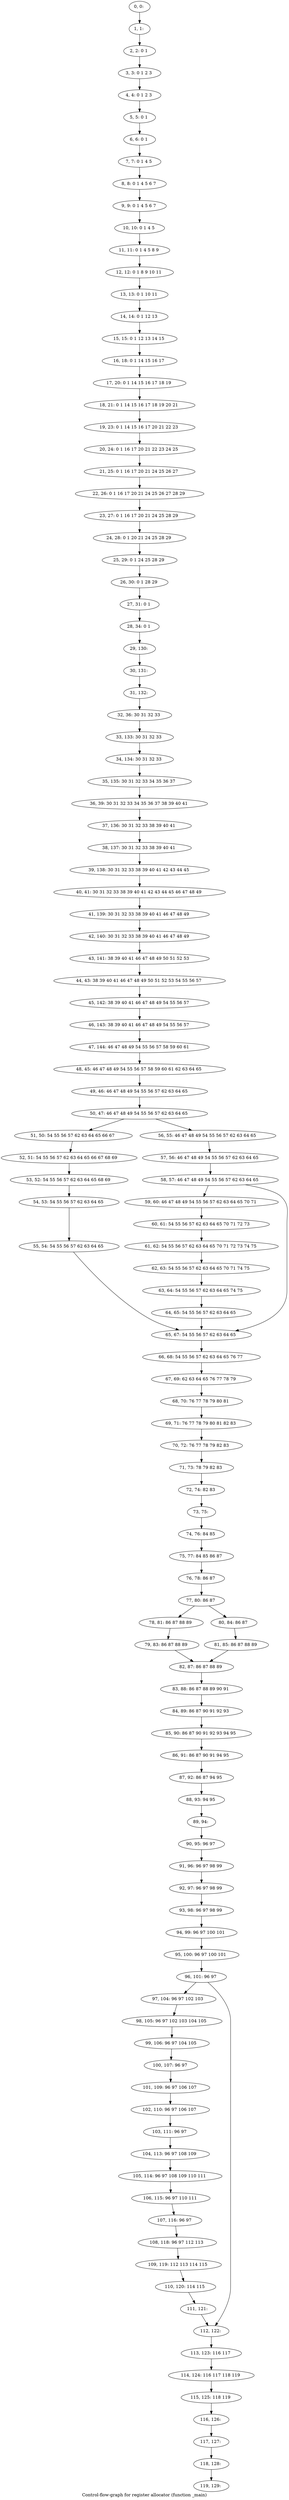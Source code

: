 digraph G {
graph [label="Control-flow-graph for register allocator (function _main)"]
0[label="0, 0: "];
1[label="1, 1: "];
2[label="2, 2: 0 1 "];
3[label="3, 3: 0 1 2 3 "];
4[label="4, 4: 0 1 2 3 "];
5[label="5, 5: 0 1 "];
6[label="6, 6: 0 1 "];
7[label="7, 7: 0 1 4 5 "];
8[label="8, 8: 0 1 4 5 6 7 "];
9[label="9, 9: 0 1 4 5 6 7 "];
10[label="10, 10: 0 1 4 5 "];
11[label="11, 11: 0 1 4 5 8 9 "];
12[label="12, 12: 0 1 8 9 10 11 "];
13[label="13, 13: 0 1 10 11 "];
14[label="14, 14: 0 1 12 13 "];
15[label="15, 15: 0 1 12 13 14 15 "];
16[label="16, 18: 0 1 14 15 16 17 "];
17[label="17, 20: 0 1 14 15 16 17 18 19 "];
18[label="18, 21: 0 1 14 15 16 17 18 19 20 21 "];
19[label="19, 23: 0 1 14 15 16 17 20 21 22 23 "];
20[label="20, 24: 0 1 16 17 20 21 22 23 24 25 "];
21[label="21, 25: 0 1 16 17 20 21 24 25 26 27 "];
22[label="22, 26: 0 1 16 17 20 21 24 25 26 27 28 29 "];
23[label="23, 27: 0 1 16 17 20 21 24 25 28 29 "];
24[label="24, 28: 0 1 20 21 24 25 28 29 "];
25[label="25, 29: 0 1 24 25 28 29 "];
26[label="26, 30: 0 1 28 29 "];
27[label="27, 31: 0 1 "];
28[label="28, 34: 0 1 "];
29[label="29, 130: "];
30[label="30, 131: "];
31[label="31, 132: "];
32[label="32, 36: 30 31 32 33 "];
33[label="33, 133: 30 31 32 33 "];
34[label="34, 134: 30 31 32 33 "];
35[label="35, 135: 30 31 32 33 34 35 36 37 "];
36[label="36, 39: 30 31 32 33 34 35 36 37 38 39 40 41 "];
37[label="37, 136: 30 31 32 33 38 39 40 41 "];
38[label="38, 137: 30 31 32 33 38 39 40 41 "];
39[label="39, 138: 30 31 32 33 38 39 40 41 42 43 44 45 "];
40[label="40, 41: 30 31 32 33 38 39 40 41 42 43 44 45 46 47 48 49 "];
41[label="41, 139: 30 31 32 33 38 39 40 41 46 47 48 49 "];
42[label="42, 140: 30 31 32 33 38 39 40 41 46 47 48 49 "];
43[label="43, 141: 38 39 40 41 46 47 48 49 50 51 52 53 "];
44[label="44, 43: 38 39 40 41 46 47 48 49 50 51 52 53 54 55 56 57 "];
45[label="45, 142: 38 39 40 41 46 47 48 49 54 55 56 57 "];
46[label="46, 143: 38 39 40 41 46 47 48 49 54 55 56 57 "];
47[label="47, 144: 46 47 48 49 54 55 56 57 58 59 60 61 "];
48[label="48, 45: 46 47 48 49 54 55 56 57 58 59 60 61 62 63 64 65 "];
49[label="49, 46: 46 47 48 49 54 55 56 57 62 63 64 65 "];
50[label="50, 47: 46 47 48 49 54 55 56 57 62 63 64 65 "];
51[label="51, 50: 54 55 56 57 62 63 64 65 66 67 "];
52[label="52, 51: 54 55 56 57 62 63 64 65 66 67 68 69 "];
53[label="53, 52: 54 55 56 57 62 63 64 65 68 69 "];
54[label="54, 53: 54 55 56 57 62 63 64 65 "];
55[label="55, 54: 54 55 56 57 62 63 64 65 "];
56[label="56, 55: 46 47 48 49 54 55 56 57 62 63 64 65 "];
57[label="57, 56: 46 47 48 49 54 55 56 57 62 63 64 65 "];
58[label="58, 57: 46 47 48 49 54 55 56 57 62 63 64 65 "];
59[label="59, 60: 46 47 48 49 54 55 56 57 62 63 64 65 70 71 "];
60[label="60, 61: 54 55 56 57 62 63 64 65 70 71 72 73 "];
61[label="61, 62: 54 55 56 57 62 63 64 65 70 71 72 73 74 75 "];
62[label="62, 63: 54 55 56 57 62 63 64 65 70 71 74 75 "];
63[label="63, 64: 54 55 56 57 62 63 64 65 74 75 "];
64[label="64, 65: 54 55 56 57 62 63 64 65 "];
65[label="65, 67: 54 55 56 57 62 63 64 65 "];
66[label="66, 68: 54 55 56 57 62 63 64 65 76 77 "];
67[label="67, 69: 62 63 64 65 76 77 78 79 "];
68[label="68, 70: 76 77 78 79 80 81 "];
69[label="69, 71: 76 77 78 79 80 81 82 83 "];
70[label="70, 72: 76 77 78 79 82 83 "];
71[label="71, 73: 78 79 82 83 "];
72[label="72, 74: 82 83 "];
73[label="73, 75: "];
74[label="74, 76: 84 85 "];
75[label="75, 77: 84 85 86 87 "];
76[label="76, 78: 86 87 "];
77[label="77, 80: 86 87 "];
78[label="78, 81: 86 87 88 89 "];
79[label="79, 83: 86 87 88 89 "];
80[label="80, 84: 86 87 "];
81[label="81, 85: 86 87 88 89 "];
82[label="82, 87: 86 87 88 89 "];
83[label="83, 88: 86 87 88 89 90 91 "];
84[label="84, 89: 86 87 90 91 92 93 "];
85[label="85, 90: 86 87 90 91 92 93 94 95 "];
86[label="86, 91: 86 87 90 91 94 95 "];
87[label="87, 92: 86 87 94 95 "];
88[label="88, 93: 94 95 "];
89[label="89, 94: "];
90[label="90, 95: 96 97 "];
91[label="91, 96: 96 97 98 99 "];
92[label="92, 97: 96 97 98 99 "];
93[label="93, 98: 96 97 98 99 "];
94[label="94, 99: 96 97 100 101 "];
95[label="95, 100: 96 97 100 101 "];
96[label="96, 101: 96 97 "];
97[label="97, 104: 96 97 102 103 "];
98[label="98, 105: 96 97 102 103 104 105 "];
99[label="99, 106: 96 97 104 105 "];
100[label="100, 107: 96 97 "];
101[label="101, 109: 96 97 106 107 "];
102[label="102, 110: 96 97 106 107 "];
103[label="103, 111: 96 97 "];
104[label="104, 113: 96 97 108 109 "];
105[label="105, 114: 96 97 108 109 110 111 "];
106[label="106, 115: 96 97 110 111 "];
107[label="107, 116: 96 97 "];
108[label="108, 118: 96 97 112 113 "];
109[label="109, 119: 112 113 114 115 "];
110[label="110, 120: 114 115 "];
111[label="111, 121: "];
112[label="112, 122: "];
113[label="113, 123: 116 117 "];
114[label="114, 124: 116 117 118 119 "];
115[label="115, 125: 118 119 "];
116[label="116, 126: "];
117[label="117, 127: "];
118[label="118, 128: "];
119[label="119, 129: "];
0->1 ;
1->2 ;
2->3 ;
3->4 ;
4->5 ;
5->6 ;
6->7 ;
7->8 ;
8->9 ;
9->10 ;
10->11 ;
11->12 ;
12->13 ;
13->14 ;
14->15 ;
15->16 ;
16->17 ;
17->18 ;
18->19 ;
19->20 ;
20->21 ;
21->22 ;
22->23 ;
23->24 ;
24->25 ;
25->26 ;
26->27 ;
27->28 ;
28->29 ;
29->30 ;
30->31 ;
31->32 ;
32->33 ;
33->34 ;
34->35 ;
35->36 ;
36->37 ;
37->38 ;
38->39 ;
39->40 ;
40->41 ;
41->42 ;
42->43 ;
43->44 ;
44->45 ;
45->46 ;
46->47 ;
47->48 ;
48->49 ;
49->50 ;
50->51 ;
50->56 ;
51->52 ;
52->53 ;
53->54 ;
54->55 ;
55->65 ;
56->57 ;
57->58 ;
58->59 ;
58->65 ;
59->60 ;
60->61 ;
61->62 ;
62->63 ;
63->64 ;
64->65 ;
65->66 ;
66->67 ;
67->68 ;
68->69 ;
69->70 ;
70->71 ;
71->72 ;
72->73 ;
73->74 ;
74->75 ;
75->76 ;
76->77 ;
77->78 ;
77->80 ;
78->79 ;
79->82 ;
80->81 ;
81->82 ;
82->83 ;
83->84 ;
84->85 ;
85->86 ;
86->87 ;
87->88 ;
88->89 ;
89->90 ;
90->91 ;
91->92 ;
92->93 ;
93->94 ;
94->95 ;
95->96 ;
96->97 ;
96->112 ;
97->98 ;
98->99 ;
99->100 ;
100->101 ;
101->102 ;
102->103 ;
103->104 ;
104->105 ;
105->106 ;
106->107 ;
107->108 ;
108->109 ;
109->110 ;
110->111 ;
111->112 ;
112->113 ;
113->114 ;
114->115 ;
115->116 ;
116->117 ;
117->118 ;
118->119 ;
}
